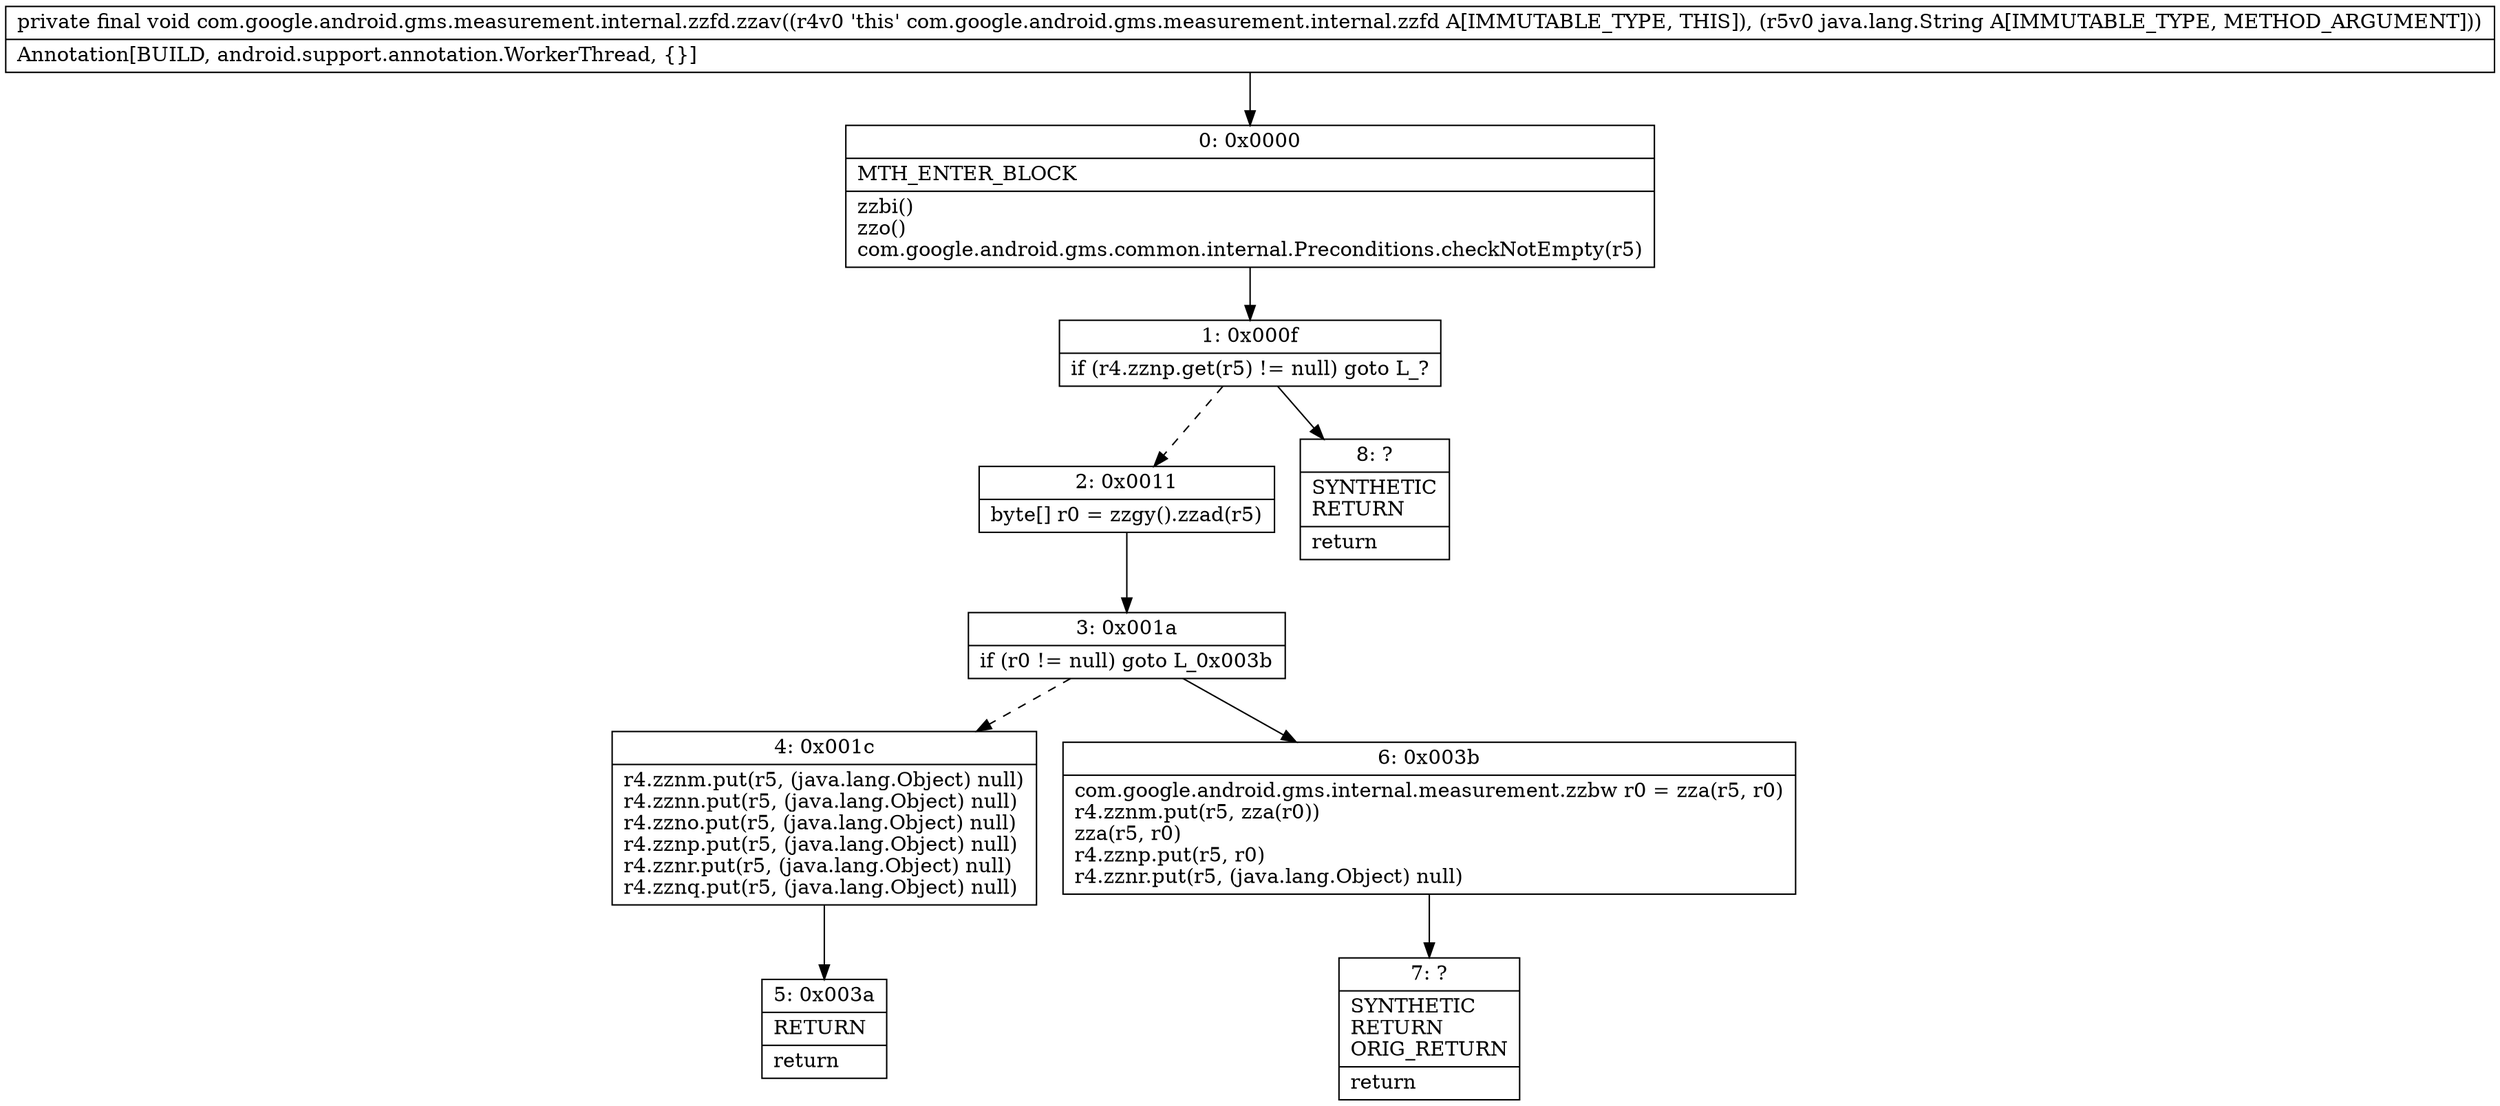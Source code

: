 digraph "CFG forcom.google.android.gms.measurement.internal.zzfd.zzav(Ljava\/lang\/String;)V" {
Node_0 [shape=record,label="{0\:\ 0x0000|MTH_ENTER_BLOCK\l|zzbi()\lzzo()\lcom.google.android.gms.common.internal.Preconditions.checkNotEmpty(r5)\l}"];
Node_1 [shape=record,label="{1\:\ 0x000f|if (r4.zznp.get(r5) != null) goto L_?\l}"];
Node_2 [shape=record,label="{2\:\ 0x0011|byte[] r0 = zzgy().zzad(r5)\l}"];
Node_3 [shape=record,label="{3\:\ 0x001a|if (r0 != null) goto L_0x003b\l}"];
Node_4 [shape=record,label="{4\:\ 0x001c|r4.zznm.put(r5, (java.lang.Object) null)\lr4.zznn.put(r5, (java.lang.Object) null)\lr4.zzno.put(r5, (java.lang.Object) null)\lr4.zznp.put(r5, (java.lang.Object) null)\lr4.zznr.put(r5, (java.lang.Object) null)\lr4.zznq.put(r5, (java.lang.Object) null)\l}"];
Node_5 [shape=record,label="{5\:\ 0x003a|RETURN\l|return\l}"];
Node_6 [shape=record,label="{6\:\ 0x003b|com.google.android.gms.internal.measurement.zzbw r0 = zza(r5, r0)\lr4.zznm.put(r5, zza(r0))\lzza(r5, r0)\lr4.zznp.put(r5, r0)\lr4.zznr.put(r5, (java.lang.Object) null)\l}"];
Node_7 [shape=record,label="{7\:\ ?|SYNTHETIC\lRETURN\lORIG_RETURN\l|return\l}"];
Node_8 [shape=record,label="{8\:\ ?|SYNTHETIC\lRETURN\l|return\l}"];
MethodNode[shape=record,label="{private final void com.google.android.gms.measurement.internal.zzfd.zzav((r4v0 'this' com.google.android.gms.measurement.internal.zzfd A[IMMUTABLE_TYPE, THIS]), (r5v0 java.lang.String A[IMMUTABLE_TYPE, METHOD_ARGUMENT]))  | Annotation[BUILD, android.support.annotation.WorkerThread, \{\}]\l}"];
MethodNode -> Node_0;
Node_0 -> Node_1;
Node_1 -> Node_2[style=dashed];
Node_1 -> Node_8;
Node_2 -> Node_3;
Node_3 -> Node_4[style=dashed];
Node_3 -> Node_6;
Node_4 -> Node_5;
Node_6 -> Node_7;
}


